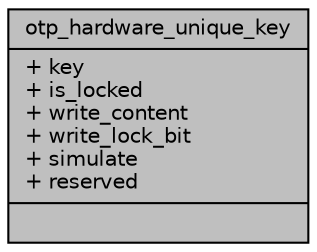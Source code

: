 digraph "otp_hardware_unique_key"
{
 // INTERACTIVE_SVG=YES
 // LATEX_PDF_SIZE
  bgcolor="transparent";
  edge [fontname="Helvetica",fontsize="10",labelfontname="Helvetica",labelfontsize="10"];
  node [fontname="Helvetica",fontsize="10",shape=record];
  Node1 [label="{otp_hardware_unique_key\n|+ key\l+ is_locked\l+ write_content\l+ write_lock_bit\l+ simulate\l+ reserved\l|}",height=0.2,width=0.4,color="black", fillcolor="grey75", style="filled", fontcolor="black",tooltip=" "];
}
